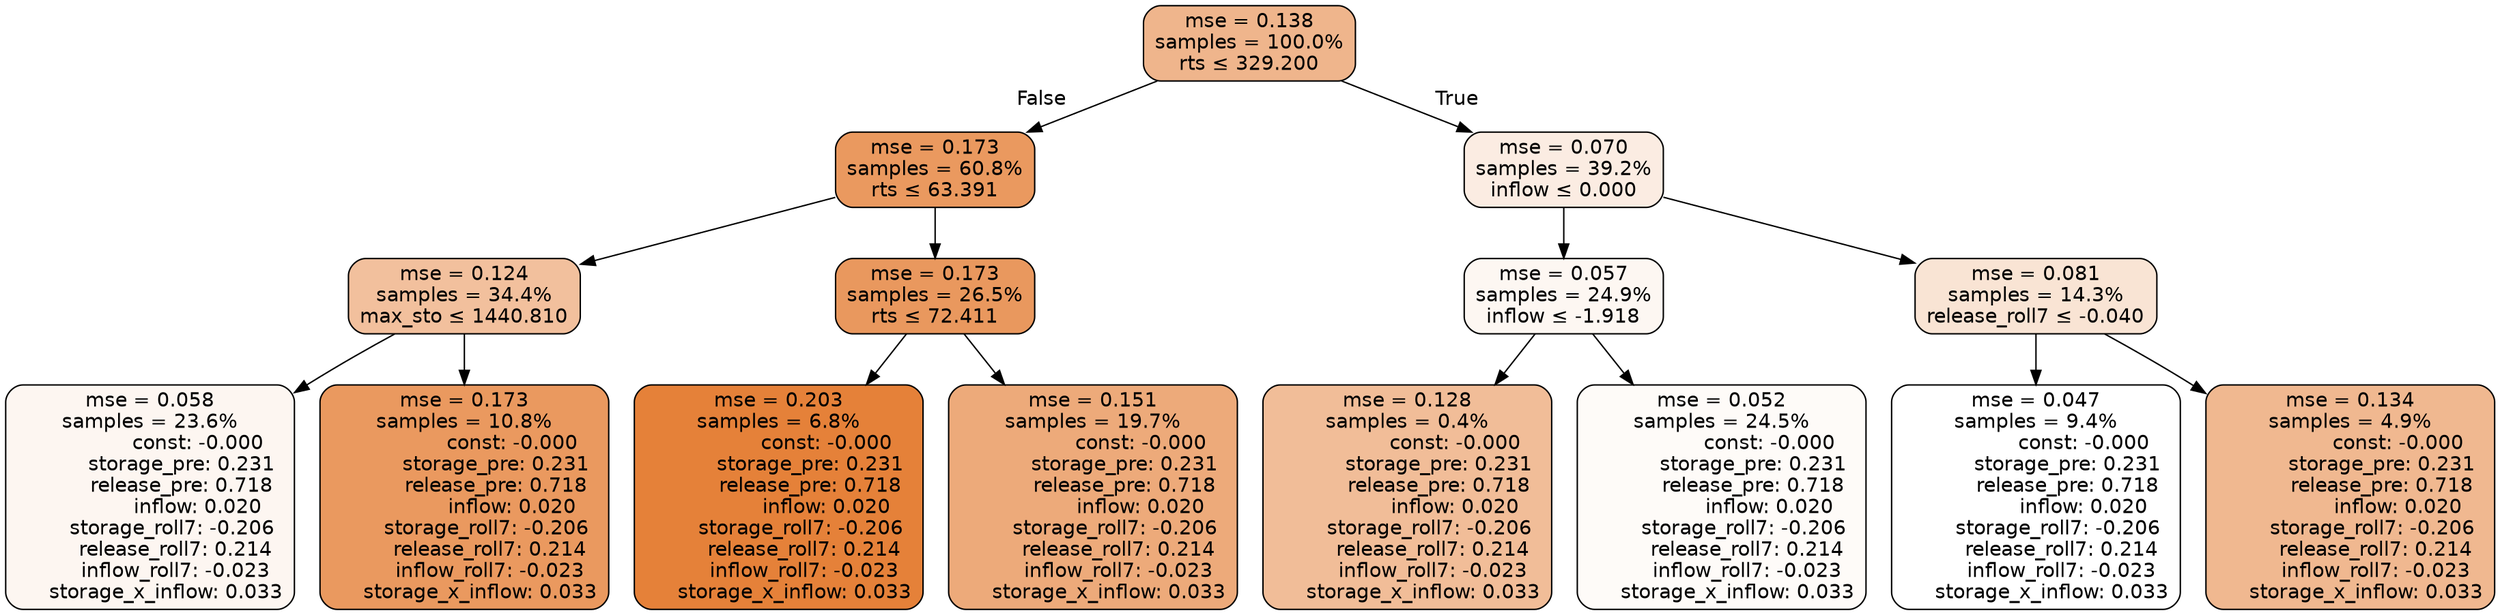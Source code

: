 digraph tree {
node [shape=rectangle, style="filled, rounded", color="black", fontname=helvetica] ;
edge [fontname=helvetica] ;
	"0" [label="mse = 0.138
samples = 100.0%
rts &le; 329.200", fillcolor="#efb58c"]
	"1" [label="mse = 0.173
samples = 60.8%
rts &le; 63.391", fillcolor="#ea995f"]
	"2" [label="mse = 0.124
samples = 34.4%
max_sto &le; 1440.810", fillcolor="#f2c09d"]
	"3" [label="mse = 0.058
samples = 23.6%
               const: -0.000
          storage_pre: 0.231
          release_pre: 0.718
               inflow: 0.020
       storage_roll7: -0.206
        release_roll7: 0.214
        inflow_roll7: -0.023
     storage_x_inflow: 0.033", fillcolor="#fdf6f1"]
	"4" [label="mse = 0.173
samples = 10.8%
               const: -0.000
          storage_pre: 0.231
          release_pre: 0.718
               inflow: 0.020
       storage_roll7: -0.206
        release_roll7: 0.214
        inflow_roll7: -0.023
     storage_x_inflow: 0.033", fillcolor="#ea995f"]
	"5" [label="mse = 0.173
samples = 26.5%
rts &le; 72.411", fillcolor="#e9985e"]
	"6" [label="mse = 0.203
samples = 6.8%
               const: -0.000
          storage_pre: 0.231
          release_pre: 0.718
               inflow: 0.020
       storage_roll7: -0.206
        release_roll7: 0.214
        inflow_roll7: -0.023
     storage_x_inflow: 0.033", fillcolor="#e58139"]
	"7" [label="mse = 0.151
samples = 19.7%
               const: -0.000
          storage_pre: 0.231
          release_pre: 0.718
               inflow: 0.020
       storage_roll7: -0.206
        release_roll7: 0.214
        inflow_roll7: -0.023
     storage_x_inflow: 0.033", fillcolor="#edaa7a"]
	"8" [label="mse = 0.070
samples = 39.2%
inflow &le; 0.000", fillcolor="#fbece2"]
	"9" [label="mse = 0.057
samples = 24.9%
inflow &le; -1.918", fillcolor="#fdf7f2"]
	"10" [label="mse = 0.128
samples = 0.4%
               const: -0.000
          storage_pre: 0.231
          release_pre: 0.718
               inflow: 0.020
       storage_roll7: -0.206
        release_roll7: 0.214
        inflow_roll7: -0.023
     storage_x_inflow: 0.033", fillcolor="#f1bd98"]
	"11" [label="mse = 0.052
samples = 24.5%
               const: -0.000
          storage_pre: 0.231
          release_pre: 0.718
               inflow: 0.020
       storage_roll7: -0.206
        release_roll7: 0.214
        inflow_roll7: -0.023
     storage_x_inflow: 0.033", fillcolor="#fefbf8"]
	"12" [label="mse = 0.081
samples = 14.3%
release_roll7 &le; -0.040", fillcolor="#f9e4d4"]
	"13" [label="mse = 0.047
samples = 9.4%
               const: -0.000
          storage_pre: 0.231
          release_pre: 0.718
               inflow: 0.020
       storage_roll7: -0.206
        release_roll7: 0.214
        inflow_roll7: -0.023
     storage_x_inflow: 0.033", fillcolor="#ffffff"]
	"14" [label="mse = 0.134
samples = 4.9%
               const: -0.000
          storage_pre: 0.231
          release_pre: 0.718
               inflow: 0.020
       storage_roll7: -0.206
        release_roll7: 0.214
        inflow_roll7: -0.023
     storage_x_inflow: 0.033", fillcolor="#f0b890"]

	"0" -> "1" [labeldistance=2.5, labelangle=45, headlabel="False"]
	"1" -> "2"
	"2" -> "3"
	"2" -> "4"
	"1" -> "5"
	"5" -> "6"
	"5" -> "7"
	"0" -> "8" [labeldistance=2.5, labelangle=-45, headlabel="True"]
	"8" -> "9"
	"9" -> "10"
	"9" -> "11"
	"8" -> "12"
	"12" -> "13"
	"12" -> "14"
}